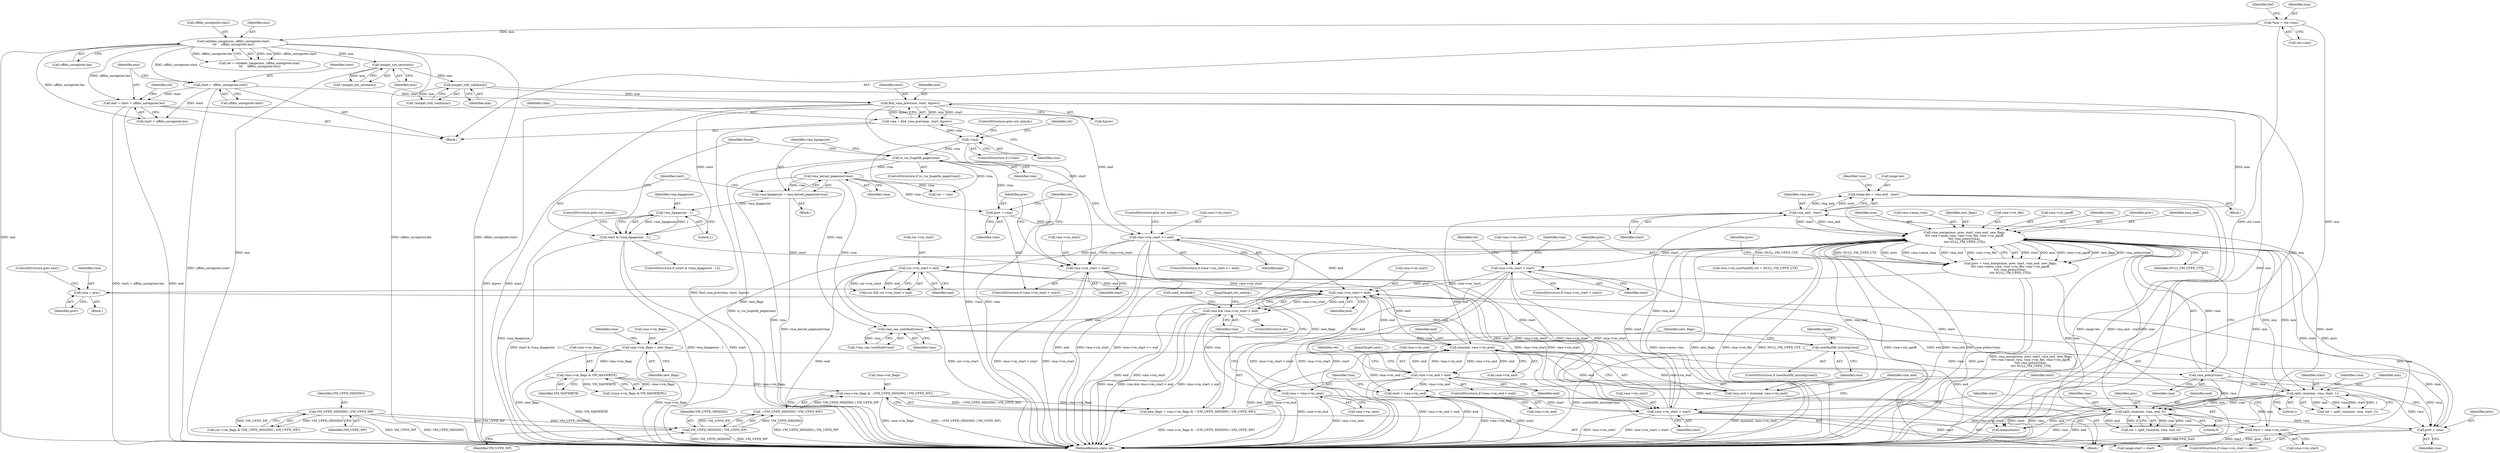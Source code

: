 digraph "0_linux_04f5866e41fb70690e28397487d8bd8eea7d712a_4@integer" {
"1000343" [label="(Call,range.len = vma_end - start)"];
"1000347" [label="(Call,vma_end - start)"];
"1000326" [label="(Call,vma_end = min(end, vma->vm_end))"];
"1000328" [label="(Call,min(end, vma->vm_end))"];
"1000456" [label="(Call,vma->vm_start < end)"];
"1000396" [label="(Call,vma->vm_start < start)"];
"1000316" [label="(Call,vma->vm_start > start)"];
"1000282" [label="(Call,vma->vm_start < start)"];
"1000205" [label="(Call,vma->vm_start >= end)"];
"1000163" [label="(Call,end = start + uffdio_unregister.len)"];
"1000158" [label="(Call,start = uffdio_unregister.start)"];
"1000147" [label="(Call,validate_range(mm, uffdio_unregister.start,\n\t\t\t     uffdio_unregister.len))"];
"1000112" [label="(Call,*mm = ctx->mm)"];
"1000221" [label="(Call,start & (vma_hpagesize - 1))"];
"1000191" [label="(Call,find_vma_prev(mm, start, &prev))"];
"1000186" [label="(Call,mmget_still_valid(mm))"];
"1000176" [label="(Call,mmget_not_zero(mm))"];
"1000223" [label="(Call,vma_hpagesize - 1)"];
"1000216" [label="(Call,vma_hpagesize = vma_kernel_pagesize(vma))"];
"1000218" [label="(Call,vma_kernel_pagesize(vma))"];
"1000212" [label="(Call,is_vm_hugetlb_page(vma))"];
"1000197" [label="(Call,!vma)"];
"1000189" [label="(Call,vma = find_vma_prev(mm, start, &prev))"];
"1000444" [label="(Call,start = vma->vm_end)"];
"1000413" [label="(Call,vma->vm_end > end)"];
"1000370" [label="(Call,vma_merge(mm, prev, start, vma_end, new_flags,\n\t\t\t\t vma->anon_vma, vma->vm_file, vma->vm_pgoff,\n\t\t\t\t vma_policy(vma),\n\t\t\t\t NULL_VM_UFFD_CTX))"];
"1000404" [label="(Call,split_vma(mm, vma, start, 1))"];
"1000385" [label="(Call,vma_policy(vma))"];
"1000334" [label="(Call,userfaultfd_missing(vma))"];
"1000298" [label="(Call,vma_can_userfault(vma))"];
"1000454" [label="(Call,vma && vma->vm_start < end)"];
"1000449" [label="(Call,vma = vma->vm_next)"];
"1000421" [label="(Call,split_vma(mm, vma, end, 0))"];
"1000441" [label="(Call,prev = vma)"];
"1000391" [label="(Call,vma = prev)"];
"1000368" [label="(Call,prev = vma_merge(mm, prev, start, vma_end, new_flags,\n\t\t\t\t vma->anon_vma, vma->vm_file, vma->vm_pgoff,\n\t\t\t\t vma_policy(vma),\n\t\t\t\t NULL_VM_UFFD_CTX))"];
"1000287" [label="(Call,prev = vma)"];
"1000321" [label="(Call,start = vma->vm_start)"];
"1000358" [label="(Call,new_flags = vma->vm_flags & ~(VM_UFFD_MISSING | VM_UFFD_WP))"];
"1000360" [label="(Call,vma->vm_flags & ~(VM_UFFD_MISSING | VM_UFFD_WP))"];
"1000310" [label="(Call,vma->vm_flags & VM_MAYWRITE)"];
"1000430" [label="(Call,vma->vm_flags = new_flags)"];
"1000364" [label="(Call,~(VM_UFFD_MISSING | VM_UFFD_WP))"];
"1000365" [label="(Call,VM_UFFD_MISSING | VM_UFFD_WP)"];
"1000267" [label="(Call,VM_UFFD_MISSING | VM_UFFD_WP)"];
"1000240" [label="(Call,cur->vm_start < end)"];
"1000177" [label="(Identifier,mm)"];
"1000241" [label="(Call,cur->vm_start)"];
"1000112" [label="(Call,*mm = ctx->mm)"];
"1000269" [label="(Identifier,VM_UFFD_WP)"];
"1000435" [label="(Call,vma->vm_userfaultfd_ctx = NULL_VM_UFFD_CTX)"];
"1000321" [label="(Call,start = vma->vm_start)"];
"1000114" [label="(Call,ctx->mm)"];
"1000222" [label="(Identifier,start)"];
"1000347" [label="(Call,vma_end - start)"];
"1000322" [label="(Identifier,start)"];
"1000152" [label="(Call,uffdio_unregister.len)"];
"1000314" [label="(Identifier,VM_MAYWRITE)"];
"1000163" [label="(Call,end = start + uffdio_unregister.len)"];
"1000147" [label="(Call,validate_range(mm, uffdio_unregister.start,\n\t\t\t     uffdio_unregister.len))"];
"1000442" [label="(Identifier,prev)"];
"1000225" [label="(Literal,1)"];
"1000348" [label="(Identifier,vma_end)"];
"1000344" [label="(Call,range.len)"];
"1000404" [label="(Call,split_vma(mm, vma, start, 1))"];
"1000283" [label="(Call,vma->vm_start)"];
"1000210" [label="(ControlStructure,goto out_unlock;)"];
"1000171" [label="(Identifier,ret)"];
"1000413" [label="(Call,vma->vm_end > end)"];
"1000199" [label="(ControlStructure,goto out_unlock;)"];
"1000129" [label="(Identifier,buf)"];
"1000212" [label="(Call,is_vm_hugetlb_page(vma))"];
"1000149" [label="(Call,uffdio_unregister.start)"];
"1000289" [label="(Identifier,vma)"];
"1000455" [label="(Identifier,vma)"];
"1000370" [label="(Call,vma_merge(mm, prev, start, vma_end, new_flags,\n\t\t\t\t vma->anon_vma, vma->vm_file, vma->vm_pgoff,\n\t\t\t\t vma_policy(vma),\n\t\t\t\t NULL_VM_UFFD_CTX))"];
"1000472" [label="(MethodReturn,static int)"];
"1000228" [label="(Identifier,found)"];
"1000309" [label="(Call,!(vma->vm_flags & VM_MAYWRITE))"];
"1000422" [label="(Identifier,mm)"];
"1000317" [label="(Call,vma->vm_start)"];
"1000333" [label="(ControlStructure,if (userfaultfd_missing(vma)))"];
"1000371" [label="(Identifier,mm)"];
"1000424" [label="(Identifier,end)"];
"1000316" [label="(Call,vma->vm_start > start)"];
"1000311" [label="(Call,vma->vm_flags)"];
"1000343" [label="(Call,range.len = vma_end - start)"];
"1000219" [label="(Identifier,vma)"];
"1000328" [label="(Call,min(end, vma->vm_end))"];
"1000445" [label="(Identifier,start)"];
"1000394" [label="(ControlStructure,goto next;)"];
"1000176" [label="(Call,mmget_not_zero(mm))"];
"1000323" [label="(Call,vma->vm_start)"];
"1000450" [label="(Identifier,vma)"];
"1000310" [label="(Call,vma->vm_flags & VM_MAYWRITE)"];
"1000403" [label="(Identifier,ret)"];
"1000329" [label="(Identifier,end)"];
"1000393" [label="(Identifier,prev)"];
"1000446" [label="(Call,vma->vm_end)"];
"1000451" [label="(Call,vma->vm_next)"];
"1000205" [label="(Call,vma->vm_start >= end)"];
"1000407" [label="(Identifier,start)"];
"1000419" [label="(Call,ret = split_vma(mm, vma, end, 0))"];
"1000434" [label="(Identifier,new_flags)"];
"1000335" [label="(Identifier,vma)"];
"1000226" [label="(ControlStructure,goto out_unlock;)"];
"1000287" [label="(Call,prev = vma)"];
"1000244" [label="(Identifier,end)"];
"1000429" [label="(JumpTarget,next:)"];
"1000190" [label="(Identifier,vma)"];
"1000334" [label="(Call,userfaultfd_missing(vma))"];
"1000358" [label="(Call,new_flags = vma->vm_flags & ~(VM_UFFD_MISSING | VM_UFFD_WP))"];
"1000406" [label="(Identifier,vma)"];
"1000216" [label="(Call,vma_hpagesize = vma_kernel_pagesize(vma))"];
"1000430" [label="(Call,vma->vm_flags = new_flags)"];
"1000291" [label="(Identifier,ret)"];
"1000367" [label="(Identifier,VM_UFFD_WP)"];
"1000175" [label="(Call,!mmget_not_zero(mm))"];
"1000238" [label="(Call,cur && cur->vm_start < end)"];
"1000376" [label="(Call,vma->anon_vma)"];
"1000460" [label="(Identifier,end)"];
"1000268" [label="(Identifier,VM_UFFD_MISSING)"];
"1000191" [label="(Call,find_vma_prev(mm, start, &prev))"];
"1000392" [label="(Identifier,vma)"];
"1000389" [label="(Identifier,prev)"];
"1000441" [label="(Call,prev = vma)"];
"1000397" [label="(Call,vma->vm_start)"];
"1000288" [label="(Identifier,prev)"];
"1000395" [label="(ControlStructure,if (vma->vm_start < start))"];
"1000414" [label="(Call,vma->vm_end)"];
"1000148" [label="(Identifier,mm)"];
"1000375" [label="(Identifier,new_flags)"];
"1000192" [label="(Identifier,mm)"];
"1000457" [label="(Call,vma->vm_start)"];
"1000444" [label="(Call,start = vma->vm_end)"];
"1000456" [label="(Call,vma->vm_start < end)"];
"1000213" [label="(Identifier,vma)"];
"1000385" [label="(Call,vma_policy(vma))"];
"1000158" [label="(Call,start = uffdio_unregister.start)"];
"1000198" [label="(Identifier,vma)"];
"1000364" [label="(Call,~(VM_UFFD_MISSING | VM_UFFD_WP))"];
"1000186" [label="(Call,mmget_still_valid(mm))"];
"1000315" [label="(ControlStructure,if (vma->vm_start > start))"];
"1000110" [label="(Block,)"];
"1000400" [label="(Identifier,start)"];
"1000330" [label="(Call,vma->vm_end)"];
"1000193" [label="(Identifier,start)"];
"1000379" [label="(Call,vma->vm_file)"];
"1000366" [label="(Identifier,VM_UFFD_MISSING)"];
"1000326" [label="(Call,vma_end = min(end, vma->vm_end))"];
"1000267" [label="(Call,VM_UFFD_MISSING | VM_UFFD_WP)"];
"1000454" [label="(Call,vma && vma->vm_start < end)"];
"1000368" [label="(Call,prev = vma_merge(mm, prev, start, vma_end, new_flags,\n\t\t\t\t vma->anon_vma, vma->vm_file, vma->vm_pgoff,\n\t\t\t\t vma_policy(vma),\n\t\t\t\t NULL_VM_UFFD_CTX))"];
"1000391" [label="(Call,vma = prev)"];
"1000217" [label="(Identifier,vma_hpagesize)"];
"1000295" [label="(Call,cond_resched())"];
"1000185" [label="(Call,!mmget_still_valid(mm))"];
"1000412" [label="(ControlStructure,if (vma->vm_end > end))"];
"1000417" [label="(Identifier,end)"];
"1000423" [label="(Identifier,vma)"];
"1000360" [label="(Call,vma->vm_flags & ~(VM_UFFD_MISSING | VM_UFFD_WP))"];
"1000420" [label="(Identifier,ret)"];
"1000204" [label="(ControlStructure,if (vma->vm_start >= end))"];
"1000220" [label="(ControlStructure,if (start & (vma_hpagesize - 1)))"];
"1000431" [label="(Call,vma->vm_flags)"];
"1000201" [label="(Identifier,ret)"];
"1000382" [label="(Call,vma->vm_pgoff)"];
"1000189" [label="(Call,vma = find_vma_prev(mm, start, &prev))"];
"1000390" [label="(Block,)"];
"1000297" [label="(Call,!vma_can_userfault(vma))"];
"1000298" [label="(Call,vma_can_userfault(vma))"];
"1000349" [label="(Identifier,start)"];
"1000165" [label="(Call,start + uffdio_unregister.len)"];
"1000197" [label="(Call,!vma)"];
"1000281" [label="(ControlStructure,if (vma->vm_start < start))"];
"1000164" [label="(Identifier,end)"];
"1000299" [label="(Identifier,vma)"];
"1000223" [label="(Call,vma_hpagesize - 1)"];
"1000373" [label="(Identifier,start)"];
"1000113" [label="(Identifier,mm)"];
"1000235" [label="(Call,cur = vma)"];
"1000415" [label="(Identifier,vma)"];
"1000263" [label="(Call,cur->vm_flags & (VM_UFFD_MISSING | VM_UFFD_WP))"];
"1000194" [label="(Call,&prev)"];
"1000214" [label="(Block,)"];
"1000218" [label="(Call,vma_kernel_pagesize(vma))"];
"1000293" [label="(ControlStructure,do)"];
"1000437" [label="(Identifier,vma)"];
"1000327" [label="(Identifier,vma_end)"];
"1000206" [label="(Call,vma->vm_start)"];
"1000160" [label="(Call,uffdio_unregister.start)"];
"1000187" [label="(Identifier,mm)"];
"1000387" [label="(Identifier,NULL_VM_UFFD_CTX)"];
"1000336" [label="(Block,)"];
"1000365" [label="(Call,VM_UFFD_MISSING | VM_UFFD_WP)"];
"1000286" [label="(Identifier,start)"];
"1000386" [label="(Identifier,vma)"];
"1000361" [label="(Call,vma->vm_flags)"];
"1000408" [label="(Literal,1)"];
"1000224" [label="(Identifier,vma_hpagesize)"];
"1000221" [label="(Call,start & (vma_hpagesize - 1))"];
"1000294" [label="(Block,)"];
"1000338" [label="(Call,range.start = start)"];
"1000209" [label="(Identifier,end)"];
"1000461" [label="(JumpTarget,out_unlock:)"];
"1000425" [label="(Literal,0)"];
"1000369" [label="(Identifier,prev)"];
"1000372" [label="(Identifier,prev)"];
"1000374" [label="(Identifier,vma_end)"];
"1000240" [label="(Call,cur->vm_start < end)"];
"1000396" [label="(Call,vma->vm_start < start)"];
"1000449" [label="(Call,vma = vma->vm_next)"];
"1000467" [label="(Call,mmput(mm))"];
"1000340" [label="(Identifier,range)"];
"1000402" [label="(Call,ret = split_vma(mm, vma, start, 1))"];
"1000282" [label="(Call,vma->vm_start < start)"];
"1000359" [label="(Identifier,new_flags)"];
"1000353" [label="(Identifier,vma)"];
"1000196" [label="(ControlStructure,if (!vma))"];
"1000421" [label="(Call,split_vma(mm, vma, end, 0))"];
"1000405" [label="(Identifier,mm)"];
"1000320" [label="(Identifier,start)"];
"1000159" [label="(Identifier,start)"];
"1000443" [label="(Identifier,vma)"];
"1000211" [label="(ControlStructure,if (is_vm_hugetlb_page(vma)))"];
"1000145" [label="(Call,ret = validate_range(mm, uffdio_unregister.start,\n\t\t\t     uffdio_unregister.len))"];
"1000343" -> "1000336"  [label="AST: "];
"1000343" -> "1000347"  [label="CFG: "];
"1000344" -> "1000343"  [label="AST: "];
"1000347" -> "1000343"  [label="AST: "];
"1000353" -> "1000343"  [label="CFG: "];
"1000343" -> "1000472"  [label="DDG: range.len"];
"1000343" -> "1000472"  [label="DDG: vma_end - start"];
"1000347" -> "1000343"  [label="DDG: vma_end"];
"1000347" -> "1000343"  [label="DDG: start"];
"1000347" -> "1000349"  [label="CFG: "];
"1000348" -> "1000347"  [label="AST: "];
"1000349" -> "1000347"  [label="AST: "];
"1000326" -> "1000347"  [label="DDG: vma_end"];
"1000321" -> "1000347"  [label="DDG: start"];
"1000316" -> "1000347"  [label="DDG: start"];
"1000347" -> "1000370"  [label="DDG: start"];
"1000347" -> "1000370"  [label="DDG: vma_end"];
"1000326" -> "1000294"  [label="AST: "];
"1000326" -> "1000328"  [label="CFG: "];
"1000327" -> "1000326"  [label="AST: "];
"1000328" -> "1000326"  [label="AST: "];
"1000335" -> "1000326"  [label="CFG: "];
"1000326" -> "1000472"  [label="DDG: min(end, vma->vm_end)"];
"1000328" -> "1000326"  [label="DDG: end"];
"1000328" -> "1000326"  [label="DDG: vma->vm_end"];
"1000326" -> "1000370"  [label="DDG: vma_end"];
"1000328" -> "1000330"  [label="CFG: "];
"1000329" -> "1000328"  [label="AST: "];
"1000330" -> "1000328"  [label="AST: "];
"1000328" -> "1000472"  [label="DDG: end"];
"1000328" -> "1000472"  [label="DDG: vma->vm_end"];
"1000456" -> "1000328"  [label="DDG: end"];
"1000205" -> "1000328"  [label="DDG: end"];
"1000413" -> "1000328"  [label="DDG: end"];
"1000413" -> "1000328"  [label="DDG: vma->vm_end"];
"1000240" -> "1000328"  [label="DDG: end"];
"1000421" -> "1000328"  [label="DDG: end"];
"1000328" -> "1000413"  [label="DDG: vma->vm_end"];
"1000328" -> "1000413"  [label="DDG: end"];
"1000328" -> "1000444"  [label="DDG: vma->vm_end"];
"1000328" -> "1000456"  [label="DDG: end"];
"1000456" -> "1000454"  [label="AST: "];
"1000456" -> "1000460"  [label="CFG: "];
"1000457" -> "1000456"  [label="AST: "];
"1000460" -> "1000456"  [label="AST: "];
"1000454" -> "1000456"  [label="CFG: "];
"1000456" -> "1000472"  [label="DDG: end"];
"1000456" -> "1000472"  [label="DDG: vma->vm_start"];
"1000456" -> "1000316"  [label="DDG: vma->vm_start"];
"1000456" -> "1000454"  [label="DDG: vma->vm_start"];
"1000456" -> "1000454"  [label="DDG: end"];
"1000396" -> "1000456"  [label="DDG: vma->vm_start"];
"1000282" -> "1000456"  [label="DDG: vma->vm_start"];
"1000316" -> "1000456"  [label="DDG: vma->vm_start"];
"1000205" -> "1000456"  [label="DDG: end"];
"1000413" -> "1000456"  [label="DDG: end"];
"1000240" -> "1000456"  [label="DDG: end"];
"1000421" -> "1000456"  [label="DDG: end"];
"1000396" -> "1000395"  [label="AST: "];
"1000396" -> "1000400"  [label="CFG: "];
"1000397" -> "1000396"  [label="AST: "];
"1000400" -> "1000396"  [label="AST: "];
"1000403" -> "1000396"  [label="CFG: "];
"1000415" -> "1000396"  [label="CFG: "];
"1000396" -> "1000472"  [label="DDG: vma->vm_start < start"];
"1000396" -> "1000472"  [label="DDG: vma->vm_start"];
"1000396" -> "1000472"  [label="DDG: start"];
"1000396" -> "1000316"  [label="DDG: vma->vm_start"];
"1000316" -> "1000396"  [label="DDG: vma->vm_start"];
"1000370" -> "1000396"  [label="DDG: start"];
"1000396" -> "1000404"  [label="DDG: start"];
"1000316" -> "1000315"  [label="AST: "];
"1000316" -> "1000320"  [label="CFG: "];
"1000317" -> "1000316"  [label="AST: "];
"1000320" -> "1000316"  [label="AST: "];
"1000322" -> "1000316"  [label="CFG: "];
"1000327" -> "1000316"  [label="CFG: "];
"1000316" -> "1000472"  [label="DDG: vma->vm_start > start"];
"1000316" -> "1000472"  [label="DDG: vma->vm_start"];
"1000282" -> "1000316"  [label="DDG: vma->vm_start"];
"1000282" -> "1000316"  [label="DDG: start"];
"1000444" -> "1000316"  [label="DDG: start"];
"1000316" -> "1000321"  [label="DDG: vma->vm_start"];
"1000316" -> "1000338"  [label="DDG: start"];
"1000316" -> "1000370"  [label="DDG: start"];
"1000282" -> "1000281"  [label="AST: "];
"1000282" -> "1000286"  [label="CFG: "];
"1000283" -> "1000282"  [label="AST: "];
"1000286" -> "1000282"  [label="AST: "];
"1000288" -> "1000282"  [label="CFG: "];
"1000291" -> "1000282"  [label="CFG: "];
"1000282" -> "1000472"  [label="DDG: vma->vm_start < start"];
"1000282" -> "1000472"  [label="DDG: vma->vm_start"];
"1000205" -> "1000282"  [label="DDG: vma->vm_start"];
"1000221" -> "1000282"  [label="DDG: start"];
"1000191" -> "1000282"  [label="DDG: start"];
"1000205" -> "1000204"  [label="AST: "];
"1000205" -> "1000209"  [label="CFG: "];
"1000206" -> "1000205"  [label="AST: "];
"1000209" -> "1000205"  [label="AST: "];
"1000210" -> "1000205"  [label="CFG: "];
"1000213" -> "1000205"  [label="CFG: "];
"1000205" -> "1000472"  [label="DDG: end"];
"1000205" -> "1000472"  [label="DDG: vma->vm_start"];
"1000205" -> "1000472"  [label="DDG: vma->vm_start >= end"];
"1000163" -> "1000205"  [label="DDG: end"];
"1000205" -> "1000240"  [label="DDG: end"];
"1000163" -> "1000110"  [label="AST: "];
"1000163" -> "1000165"  [label="CFG: "];
"1000164" -> "1000163"  [label="AST: "];
"1000165" -> "1000163"  [label="AST: "];
"1000171" -> "1000163"  [label="CFG: "];
"1000163" -> "1000472"  [label="DDG: end"];
"1000163" -> "1000472"  [label="DDG: start + uffdio_unregister.len"];
"1000158" -> "1000163"  [label="DDG: start"];
"1000147" -> "1000163"  [label="DDG: uffdio_unregister.len"];
"1000158" -> "1000110"  [label="AST: "];
"1000158" -> "1000160"  [label="CFG: "];
"1000159" -> "1000158"  [label="AST: "];
"1000160" -> "1000158"  [label="AST: "];
"1000164" -> "1000158"  [label="CFG: "];
"1000158" -> "1000472"  [label="DDG: uffdio_unregister.start"];
"1000147" -> "1000158"  [label="DDG: uffdio_unregister.start"];
"1000158" -> "1000165"  [label="DDG: start"];
"1000158" -> "1000191"  [label="DDG: start"];
"1000147" -> "1000145"  [label="AST: "];
"1000147" -> "1000152"  [label="CFG: "];
"1000148" -> "1000147"  [label="AST: "];
"1000149" -> "1000147"  [label="AST: "];
"1000152" -> "1000147"  [label="AST: "];
"1000145" -> "1000147"  [label="CFG: "];
"1000147" -> "1000472"  [label="DDG: uffdio_unregister.len"];
"1000147" -> "1000472"  [label="DDG: uffdio_unregister.start"];
"1000147" -> "1000472"  [label="DDG: mm"];
"1000147" -> "1000145"  [label="DDG: mm"];
"1000147" -> "1000145"  [label="DDG: uffdio_unregister.start"];
"1000147" -> "1000145"  [label="DDG: uffdio_unregister.len"];
"1000112" -> "1000147"  [label="DDG: mm"];
"1000147" -> "1000165"  [label="DDG: uffdio_unregister.len"];
"1000147" -> "1000176"  [label="DDG: mm"];
"1000112" -> "1000110"  [label="AST: "];
"1000112" -> "1000114"  [label="CFG: "];
"1000113" -> "1000112"  [label="AST: "];
"1000114" -> "1000112"  [label="AST: "];
"1000129" -> "1000112"  [label="CFG: "];
"1000112" -> "1000472"  [label="DDG: ctx->mm"];
"1000112" -> "1000472"  [label="DDG: mm"];
"1000221" -> "1000220"  [label="AST: "];
"1000221" -> "1000223"  [label="CFG: "];
"1000222" -> "1000221"  [label="AST: "];
"1000223" -> "1000221"  [label="AST: "];
"1000226" -> "1000221"  [label="CFG: "];
"1000228" -> "1000221"  [label="CFG: "];
"1000221" -> "1000472"  [label="DDG: start & (vma_hpagesize - 1)"];
"1000221" -> "1000472"  [label="DDG: vma_hpagesize - 1"];
"1000221" -> "1000472"  [label="DDG: start"];
"1000191" -> "1000221"  [label="DDG: start"];
"1000223" -> "1000221"  [label="DDG: vma_hpagesize"];
"1000223" -> "1000221"  [label="DDG: 1"];
"1000191" -> "1000189"  [label="AST: "];
"1000191" -> "1000194"  [label="CFG: "];
"1000192" -> "1000191"  [label="AST: "];
"1000193" -> "1000191"  [label="AST: "];
"1000194" -> "1000191"  [label="AST: "];
"1000189" -> "1000191"  [label="CFG: "];
"1000191" -> "1000472"  [label="DDG: &prev"];
"1000191" -> "1000472"  [label="DDG: start"];
"1000191" -> "1000189"  [label="DDG: mm"];
"1000191" -> "1000189"  [label="DDG: start"];
"1000191" -> "1000189"  [label="DDG: &prev"];
"1000186" -> "1000191"  [label="DDG: mm"];
"1000191" -> "1000370"  [label="DDG: mm"];
"1000191" -> "1000467"  [label="DDG: mm"];
"1000186" -> "1000185"  [label="AST: "];
"1000186" -> "1000187"  [label="CFG: "];
"1000187" -> "1000186"  [label="AST: "];
"1000185" -> "1000186"  [label="CFG: "];
"1000186" -> "1000185"  [label="DDG: mm"];
"1000176" -> "1000186"  [label="DDG: mm"];
"1000186" -> "1000467"  [label="DDG: mm"];
"1000176" -> "1000175"  [label="AST: "];
"1000176" -> "1000177"  [label="CFG: "];
"1000177" -> "1000176"  [label="AST: "];
"1000175" -> "1000176"  [label="CFG: "];
"1000176" -> "1000472"  [label="DDG: mm"];
"1000176" -> "1000175"  [label="DDG: mm"];
"1000223" -> "1000225"  [label="CFG: "];
"1000224" -> "1000223"  [label="AST: "];
"1000225" -> "1000223"  [label="AST: "];
"1000223" -> "1000472"  [label="DDG: vma_hpagesize"];
"1000216" -> "1000223"  [label="DDG: vma_hpagesize"];
"1000216" -> "1000214"  [label="AST: "];
"1000216" -> "1000218"  [label="CFG: "];
"1000217" -> "1000216"  [label="AST: "];
"1000218" -> "1000216"  [label="AST: "];
"1000222" -> "1000216"  [label="CFG: "];
"1000216" -> "1000472"  [label="DDG: vma_kernel_pagesize(vma)"];
"1000218" -> "1000216"  [label="DDG: vma"];
"1000218" -> "1000219"  [label="CFG: "];
"1000219" -> "1000218"  [label="AST: "];
"1000218" -> "1000472"  [label="DDG: vma"];
"1000212" -> "1000218"  [label="DDG: vma"];
"1000218" -> "1000235"  [label="DDG: vma"];
"1000218" -> "1000287"  [label="DDG: vma"];
"1000218" -> "1000298"  [label="DDG: vma"];
"1000212" -> "1000211"  [label="AST: "];
"1000212" -> "1000213"  [label="CFG: "];
"1000213" -> "1000212"  [label="AST: "];
"1000217" -> "1000212"  [label="CFG: "];
"1000228" -> "1000212"  [label="CFG: "];
"1000212" -> "1000472"  [label="DDG: is_vm_hugetlb_page(vma)"];
"1000197" -> "1000212"  [label="DDG: vma"];
"1000212" -> "1000235"  [label="DDG: vma"];
"1000212" -> "1000287"  [label="DDG: vma"];
"1000212" -> "1000298"  [label="DDG: vma"];
"1000197" -> "1000196"  [label="AST: "];
"1000197" -> "1000198"  [label="CFG: "];
"1000198" -> "1000197"  [label="AST: "];
"1000199" -> "1000197"  [label="CFG: "];
"1000201" -> "1000197"  [label="CFG: "];
"1000197" -> "1000472"  [label="DDG: !vma"];
"1000197" -> "1000472"  [label="DDG: vma"];
"1000189" -> "1000197"  [label="DDG: vma"];
"1000189" -> "1000110"  [label="AST: "];
"1000190" -> "1000189"  [label="AST: "];
"1000198" -> "1000189"  [label="CFG: "];
"1000189" -> "1000472"  [label="DDG: find_vma_prev(mm, start, &prev)"];
"1000444" -> "1000294"  [label="AST: "];
"1000444" -> "1000446"  [label="CFG: "];
"1000445" -> "1000444"  [label="AST: "];
"1000446" -> "1000444"  [label="AST: "];
"1000450" -> "1000444"  [label="CFG: "];
"1000444" -> "1000472"  [label="DDG: vma->vm_end"];
"1000444" -> "1000472"  [label="DDG: start"];
"1000413" -> "1000444"  [label="DDG: vma->vm_end"];
"1000413" -> "1000412"  [label="AST: "];
"1000413" -> "1000417"  [label="CFG: "];
"1000414" -> "1000413"  [label="AST: "];
"1000417" -> "1000413"  [label="AST: "];
"1000420" -> "1000413"  [label="CFG: "];
"1000429" -> "1000413"  [label="CFG: "];
"1000413" -> "1000472"  [label="DDG: vma->vm_end"];
"1000413" -> "1000472"  [label="DDG: vma->vm_end > end"];
"1000413" -> "1000472"  [label="DDG: end"];
"1000413" -> "1000421"  [label="DDG: end"];
"1000370" -> "1000368"  [label="AST: "];
"1000370" -> "1000387"  [label="CFG: "];
"1000371" -> "1000370"  [label="AST: "];
"1000372" -> "1000370"  [label="AST: "];
"1000373" -> "1000370"  [label="AST: "];
"1000374" -> "1000370"  [label="AST: "];
"1000375" -> "1000370"  [label="AST: "];
"1000376" -> "1000370"  [label="AST: "];
"1000379" -> "1000370"  [label="AST: "];
"1000382" -> "1000370"  [label="AST: "];
"1000385" -> "1000370"  [label="AST: "];
"1000387" -> "1000370"  [label="AST: "];
"1000368" -> "1000370"  [label="CFG: "];
"1000370" -> "1000472"  [label="DDG: vma->anon_vma"];
"1000370" -> "1000472"  [label="DDG: new_flags"];
"1000370" -> "1000472"  [label="DDG: vma->vm_file"];
"1000370" -> "1000472"  [label="DDG: NULL_VM_UFFD_CTX"];
"1000370" -> "1000472"  [label="DDG: vma->vm_pgoff"];
"1000370" -> "1000472"  [label="DDG: vma_end"];
"1000370" -> "1000472"  [label="DDG: vma_policy(vma)"];
"1000370" -> "1000368"  [label="DDG: start"];
"1000370" -> "1000368"  [label="DDG: mm"];
"1000370" -> "1000368"  [label="DDG: vma->vm_pgoff"];
"1000370" -> "1000368"  [label="DDG: new_flags"];
"1000370" -> "1000368"  [label="DDG: vma_policy(vma)"];
"1000370" -> "1000368"  [label="DDG: NULL_VM_UFFD_CTX"];
"1000370" -> "1000368"  [label="DDG: prev"];
"1000370" -> "1000368"  [label="DDG: vma->anon_vma"];
"1000370" -> "1000368"  [label="DDG: vma_end"];
"1000370" -> "1000368"  [label="DDG: vma->vm_file"];
"1000404" -> "1000370"  [label="DDG: mm"];
"1000421" -> "1000370"  [label="DDG: mm"];
"1000441" -> "1000370"  [label="DDG: prev"];
"1000287" -> "1000370"  [label="DDG: prev"];
"1000321" -> "1000370"  [label="DDG: start"];
"1000358" -> "1000370"  [label="DDG: new_flags"];
"1000385" -> "1000370"  [label="DDG: vma"];
"1000370" -> "1000404"  [label="DDG: mm"];
"1000370" -> "1000421"  [label="DDG: mm"];
"1000370" -> "1000430"  [label="DDG: new_flags"];
"1000370" -> "1000435"  [label="DDG: NULL_VM_UFFD_CTX"];
"1000370" -> "1000467"  [label="DDG: mm"];
"1000404" -> "1000402"  [label="AST: "];
"1000404" -> "1000408"  [label="CFG: "];
"1000405" -> "1000404"  [label="AST: "];
"1000406" -> "1000404"  [label="AST: "];
"1000407" -> "1000404"  [label="AST: "];
"1000408" -> "1000404"  [label="AST: "];
"1000402" -> "1000404"  [label="CFG: "];
"1000404" -> "1000472"  [label="DDG: start"];
"1000404" -> "1000472"  [label="DDG: vma"];
"1000404" -> "1000402"  [label="DDG: mm"];
"1000404" -> "1000402"  [label="DDG: vma"];
"1000404" -> "1000402"  [label="DDG: start"];
"1000404" -> "1000402"  [label="DDG: 1"];
"1000385" -> "1000404"  [label="DDG: vma"];
"1000404" -> "1000421"  [label="DDG: mm"];
"1000404" -> "1000421"  [label="DDG: vma"];
"1000404" -> "1000441"  [label="DDG: vma"];
"1000404" -> "1000467"  [label="DDG: mm"];
"1000385" -> "1000386"  [label="CFG: "];
"1000386" -> "1000385"  [label="AST: "];
"1000387" -> "1000385"  [label="CFG: "];
"1000334" -> "1000385"  [label="DDG: vma"];
"1000385" -> "1000421"  [label="DDG: vma"];
"1000385" -> "1000441"  [label="DDG: vma"];
"1000334" -> "1000333"  [label="AST: "];
"1000334" -> "1000335"  [label="CFG: "];
"1000335" -> "1000334"  [label="AST: "];
"1000340" -> "1000334"  [label="CFG: "];
"1000359" -> "1000334"  [label="CFG: "];
"1000334" -> "1000472"  [label="DDG: userfaultfd_missing(vma)"];
"1000298" -> "1000334"  [label="DDG: vma"];
"1000298" -> "1000297"  [label="AST: "];
"1000298" -> "1000299"  [label="CFG: "];
"1000299" -> "1000298"  [label="AST: "];
"1000297" -> "1000298"  [label="CFG: "];
"1000298" -> "1000297"  [label="DDG: vma"];
"1000454" -> "1000298"  [label="DDG: vma"];
"1000298" -> "1000441"  [label="DDG: vma"];
"1000454" -> "1000293"  [label="AST: "];
"1000454" -> "1000455"  [label="CFG: "];
"1000455" -> "1000454"  [label="AST: "];
"1000295" -> "1000454"  [label="CFG: "];
"1000461" -> "1000454"  [label="CFG: "];
"1000454" -> "1000472"  [label="DDG: vma"];
"1000454" -> "1000472"  [label="DDG: vma && vma->vm_start < end"];
"1000454" -> "1000472"  [label="DDG: vma->vm_start < end"];
"1000449" -> "1000454"  [label="DDG: vma"];
"1000449" -> "1000294"  [label="AST: "];
"1000449" -> "1000451"  [label="CFG: "];
"1000450" -> "1000449"  [label="AST: "];
"1000451" -> "1000449"  [label="AST: "];
"1000455" -> "1000449"  [label="CFG: "];
"1000449" -> "1000472"  [label="DDG: vma->vm_next"];
"1000421" -> "1000419"  [label="AST: "];
"1000421" -> "1000425"  [label="CFG: "];
"1000422" -> "1000421"  [label="AST: "];
"1000423" -> "1000421"  [label="AST: "];
"1000424" -> "1000421"  [label="AST: "];
"1000425" -> "1000421"  [label="AST: "];
"1000419" -> "1000421"  [label="CFG: "];
"1000421" -> "1000472"  [label="DDG: vma"];
"1000421" -> "1000472"  [label="DDG: end"];
"1000421" -> "1000419"  [label="DDG: mm"];
"1000421" -> "1000419"  [label="DDG: vma"];
"1000421" -> "1000419"  [label="DDG: end"];
"1000421" -> "1000419"  [label="DDG: 0"];
"1000421" -> "1000441"  [label="DDG: vma"];
"1000421" -> "1000467"  [label="DDG: mm"];
"1000441" -> "1000294"  [label="AST: "];
"1000441" -> "1000443"  [label="CFG: "];
"1000442" -> "1000441"  [label="AST: "];
"1000443" -> "1000441"  [label="AST: "];
"1000445" -> "1000441"  [label="CFG: "];
"1000441" -> "1000472"  [label="DDG: prev"];
"1000391" -> "1000441"  [label="DDG: vma"];
"1000391" -> "1000390"  [label="AST: "];
"1000391" -> "1000393"  [label="CFG: "];
"1000392" -> "1000391"  [label="AST: "];
"1000393" -> "1000391"  [label="AST: "];
"1000394" -> "1000391"  [label="CFG: "];
"1000368" -> "1000391"  [label="DDG: prev"];
"1000368" -> "1000294"  [label="AST: "];
"1000369" -> "1000368"  [label="AST: "];
"1000389" -> "1000368"  [label="CFG: "];
"1000368" -> "1000472"  [label="DDG: prev"];
"1000368" -> "1000472"  [label="DDG: vma_merge(mm, prev, start, vma_end, new_flags,\n\t\t\t\t vma->anon_vma, vma->vm_file, vma->vm_pgoff,\n\t\t\t\t vma_policy(vma),\n\t\t\t\t NULL_VM_UFFD_CTX)"];
"1000287" -> "1000281"  [label="AST: "];
"1000287" -> "1000289"  [label="CFG: "];
"1000288" -> "1000287"  [label="AST: "];
"1000289" -> "1000287"  [label="AST: "];
"1000291" -> "1000287"  [label="CFG: "];
"1000321" -> "1000315"  [label="AST: "];
"1000321" -> "1000323"  [label="CFG: "];
"1000322" -> "1000321"  [label="AST: "];
"1000323" -> "1000321"  [label="AST: "];
"1000327" -> "1000321"  [label="CFG: "];
"1000321" -> "1000472"  [label="DDG: vma->vm_start"];
"1000321" -> "1000338"  [label="DDG: start"];
"1000358" -> "1000294"  [label="AST: "];
"1000358" -> "1000360"  [label="CFG: "];
"1000359" -> "1000358"  [label="AST: "];
"1000360" -> "1000358"  [label="AST: "];
"1000369" -> "1000358"  [label="CFG: "];
"1000358" -> "1000472"  [label="DDG: vma->vm_flags & ~(VM_UFFD_MISSING | VM_UFFD_WP)"];
"1000360" -> "1000358"  [label="DDG: vma->vm_flags"];
"1000360" -> "1000358"  [label="DDG: ~(VM_UFFD_MISSING | VM_UFFD_WP)"];
"1000360" -> "1000364"  [label="CFG: "];
"1000361" -> "1000360"  [label="AST: "];
"1000364" -> "1000360"  [label="AST: "];
"1000360" -> "1000472"  [label="DDG: vma->vm_flags"];
"1000360" -> "1000472"  [label="DDG: ~(VM_UFFD_MISSING | VM_UFFD_WP)"];
"1000310" -> "1000360"  [label="DDG: vma->vm_flags"];
"1000364" -> "1000360"  [label="DDG: VM_UFFD_MISSING | VM_UFFD_WP"];
"1000310" -> "1000309"  [label="AST: "];
"1000310" -> "1000314"  [label="CFG: "];
"1000311" -> "1000310"  [label="AST: "];
"1000314" -> "1000310"  [label="AST: "];
"1000309" -> "1000310"  [label="CFG: "];
"1000310" -> "1000472"  [label="DDG: VM_MAYWRITE"];
"1000310" -> "1000309"  [label="DDG: vma->vm_flags"];
"1000310" -> "1000309"  [label="DDG: VM_MAYWRITE"];
"1000430" -> "1000310"  [label="DDG: vma->vm_flags"];
"1000430" -> "1000294"  [label="AST: "];
"1000430" -> "1000434"  [label="CFG: "];
"1000431" -> "1000430"  [label="AST: "];
"1000434" -> "1000430"  [label="AST: "];
"1000437" -> "1000430"  [label="CFG: "];
"1000430" -> "1000472"  [label="DDG: new_flags"];
"1000430" -> "1000472"  [label="DDG: vma->vm_flags"];
"1000364" -> "1000365"  [label="CFG: "];
"1000365" -> "1000364"  [label="AST: "];
"1000364" -> "1000472"  [label="DDG: VM_UFFD_MISSING | VM_UFFD_WP"];
"1000365" -> "1000364"  [label="DDG: VM_UFFD_MISSING"];
"1000365" -> "1000364"  [label="DDG: VM_UFFD_WP"];
"1000365" -> "1000367"  [label="CFG: "];
"1000366" -> "1000365"  [label="AST: "];
"1000367" -> "1000365"  [label="AST: "];
"1000365" -> "1000472"  [label="DDG: VM_UFFD_WP"];
"1000365" -> "1000472"  [label="DDG: VM_UFFD_MISSING"];
"1000267" -> "1000365"  [label="DDG: VM_UFFD_MISSING"];
"1000267" -> "1000365"  [label="DDG: VM_UFFD_WP"];
"1000267" -> "1000263"  [label="AST: "];
"1000267" -> "1000269"  [label="CFG: "];
"1000268" -> "1000267"  [label="AST: "];
"1000269" -> "1000267"  [label="AST: "];
"1000263" -> "1000267"  [label="CFG: "];
"1000267" -> "1000472"  [label="DDG: VM_UFFD_WP"];
"1000267" -> "1000472"  [label="DDG: VM_UFFD_MISSING"];
"1000267" -> "1000263"  [label="DDG: VM_UFFD_MISSING"];
"1000267" -> "1000263"  [label="DDG: VM_UFFD_WP"];
"1000240" -> "1000238"  [label="AST: "];
"1000240" -> "1000244"  [label="CFG: "];
"1000241" -> "1000240"  [label="AST: "];
"1000244" -> "1000240"  [label="AST: "];
"1000238" -> "1000240"  [label="CFG: "];
"1000240" -> "1000472"  [label="DDG: end"];
"1000240" -> "1000472"  [label="DDG: cur->vm_start"];
"1000240" -> "1000238"  [label="DDG: cur->vm_start"];
"1000240" -> "1000238"  [label="DDG: end"];
}
